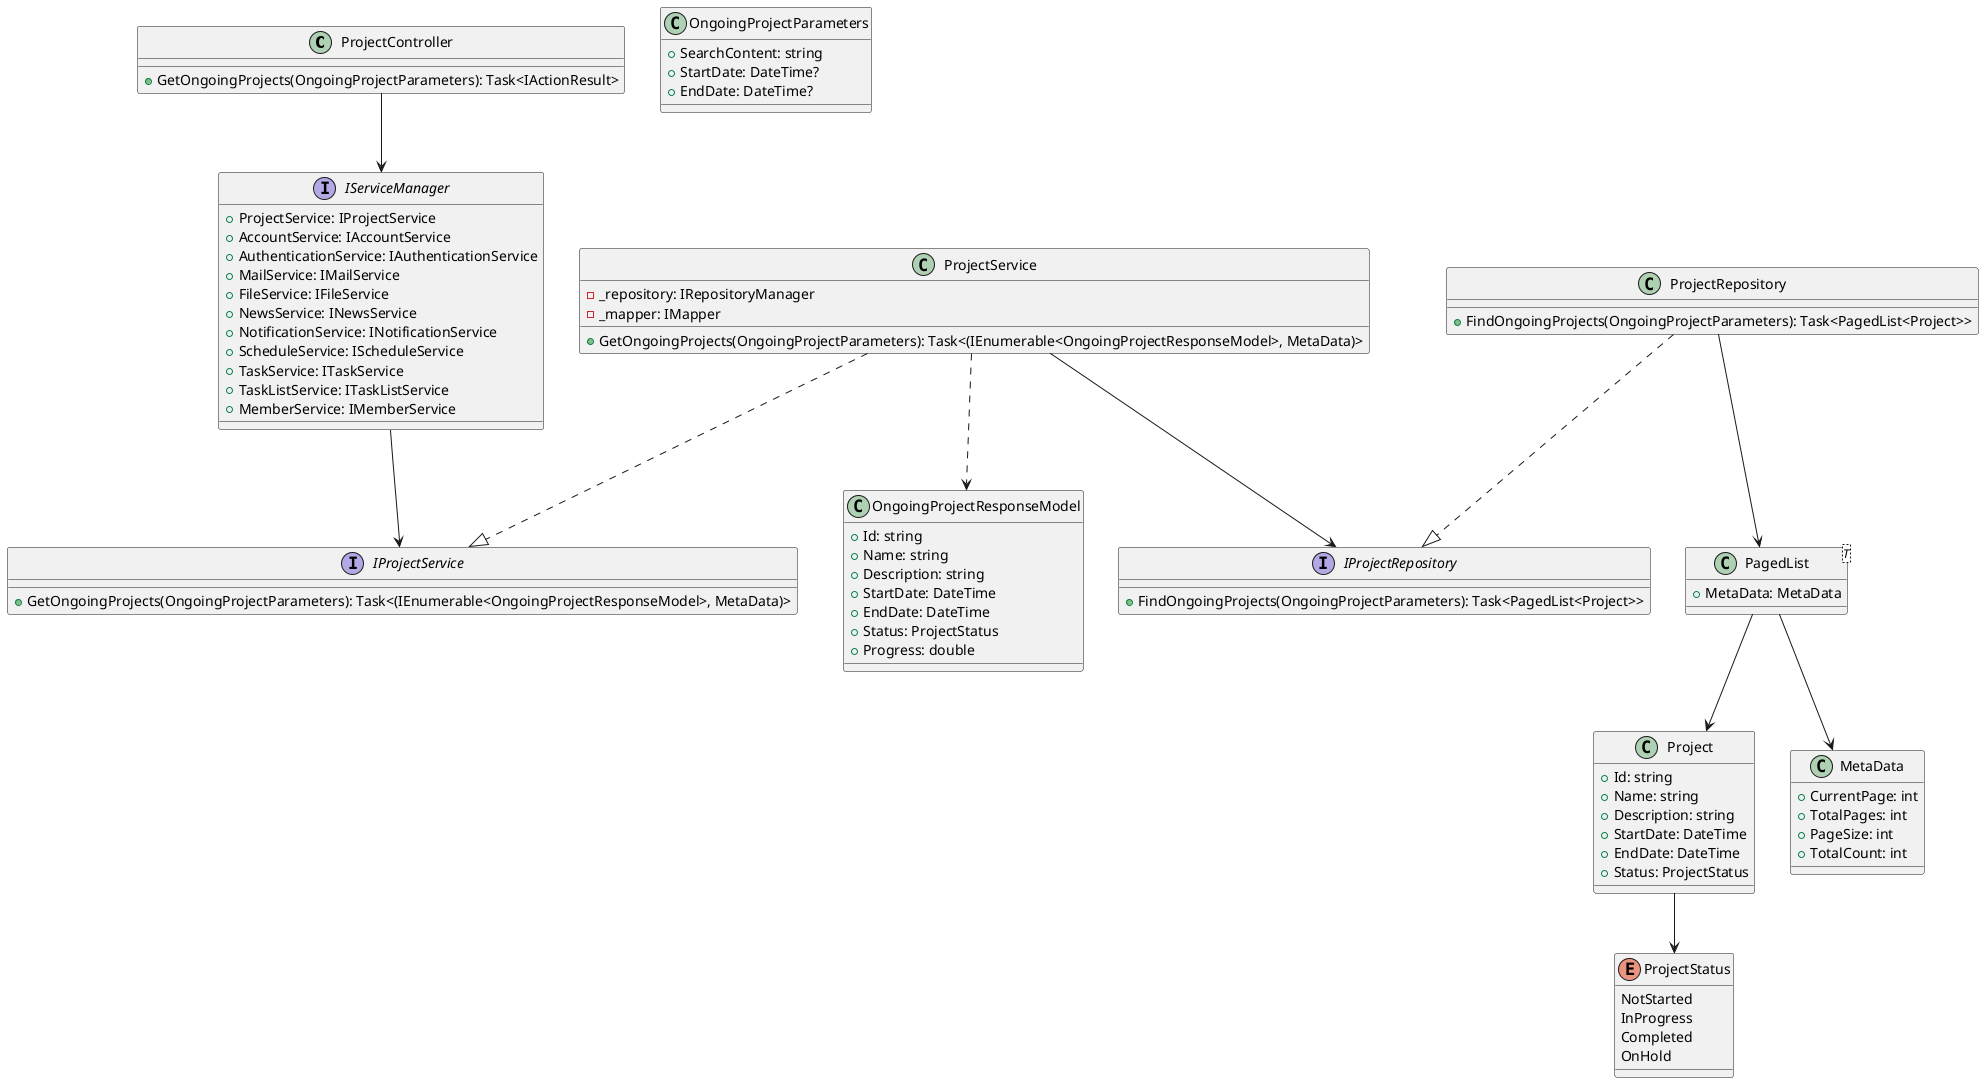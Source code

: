 @startuml
class ProjectController {
  +GetOngoingProjects(OngoingProjectParameters): Task<IActionResult>
}

class OngoingProjectParameters {
  +SearchContent: string
  +StartDate: DateTime?
  +EndDate: DateTime?
}

interface IServiceManager {
  +ProjectService: IProjectService
  +AccountService: IAccountService
  +AuthenticationService: IAuthenticationService
  +MailService: IMailService
  +FileService: IFileService
  +NewsService: INewsService
  +NotificationService: INotificationService
  +ScheduleService: IScheduleService
  +TaskService: ITaskService
  +TaskListService: ITaskListService
  +MemberService: IMemberService
}

interface IProjectService {
  +GetOngoingProjects(OngoingProjectParameters): Task<(IEnumerable<OngoingProjectResponseModel>, MetaData)>
}

class ProjectService {
  -_repository: IRepositoryManager
  -_mapper: IMapper
  +GetOngoingProjects(OngoingProjectParameters): Task<(IEnumerable<OngoingProjectResponseModel>, MetaData)>
}

interface IProjectRepository {
  +FindOngoingProjects(OngoingProjectParameters): Task<PagedList<Project>>
}

class ProjectRepository {
  +FindOngoingProjects(OngoingProjectParameters): Task<PagedList<Project>>
}

class PagedList<T> {
  +MetaData: MetaData
}

class Project {
  +Id: string
  +Name: string
  +Description: string
  +StartDate: DateTime
  +EndDate: DateTime
  +Status: ProjectStatus
}

enum ProjectStatus {
  NotStarted
  InProgress
  Completed
  OnHold
}

class MetaData {
  +CurrentPage: int
  +TotalPages: int
  +PageSize: int
  +TotalCount: int
}

class OngoingProjectResponseModel {
  +Id: string
  +Name: string
  +Description: string
  +StartDate: DateTime
  +EndDate: DateTime
  +Status: ProjectStatus
  +Progress: double
}

ProjectController --> IServiceManager
IServiceManager --> IProjectService
ProjectService ..|> IProjectService
ProjectService --> IProjectRepository
ProjectRepository ..|> IProjectRepository
ProjectRepository --> PagedList
PagedList --> Project
PagedList --> MetaData
ProjectService ..> OngoingProjectResponseModel
Project --> ProjectStatus

@enduml